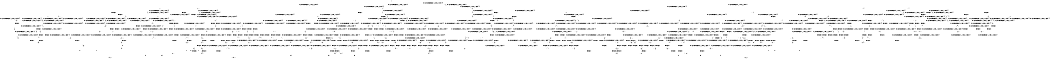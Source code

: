 digraph BCG {
size = "7, 10.5";
center = TRUE;
node [shape = circle];
0 [peripheries = 2];
0 -> 1 [label = "EX !0 !ATOMIC_EXCH_BRANCH (1, +1, TRUE, +0, 3, TRUE) !{0}"];
0 -> 2 [label = "EX !2 !ATOMIC_EXCH_BRANCH (1, +1, TRUE, +1, 1, FALSE) !{0}"];
0 -> 3 [label = "EX !1 !ATOMIC_EXCH_BRANCH (1, +0, TRUE, +0, 1, TRUE) !{0}"];
0 -> 4 [label = "EX !0 !ATOMIC_EXCH_BRANCH (1, +1, TRUE, +0, 3, TRUE) !{0}"];
1 -> 5 [label = "EX !2 !ATOMIC_EXCH_BRANCH (1, +1, TRUE, +1, 1, TRUE) !{0}"];
1 -> 6 [label = "EX !1 !ATOMIC_EXCH_BRANCH (1, +0, TRUE, +0, 1, FALSE) !{0}"];
1 -> 7 [label = "TERMINATE !0"];
2 -> 8 [label = "EX !0 !ATOMIC_EXCH_BRANCH (1, +1, TRUE, +0, 3, FALSE) !{0}"];
2 -> 9 [label = "EX !1 !ATOMIC_EXCH_BRANCH (1, +0, TRUE, +0, 1, FALSE) !{0}"];
2 -> 10 [label = "TERMINATE !2"];
2 -> 11 [label = "EX !0 !ATOMIC_EXCH_BRANCH (1, +1, TRUE, +0, 3, FALSE) !{0}"];
3 -> 3 [label = "EX !1 !ATOMIC_EXCH_BRANCH (1, +0, TRUE, +0, 1, TRUE) !{0}"];
3 -> 12 [label = "EX !0 !ATOMIC_EXCH_BRANCH (1, +1, TRUE, +0, 3, TRUE) !{0}"];
3 -> 13 [label = "EX !2 !ATOMIC_EXCH_BRANCH (1, +1, TRUE, +1, 1, FALSE) !{0}"];
3 -> 14 [label = "EX !0 !ATOMIC_EXCH_BRANCH (1, +1, TRUE, +0, 3, TRUE) !{0}"];
4 -> 15 [label = "EX !2 !ATOMIC_EXCH_BRANCH (1, +1, TRUE, +1, 1, TRUE) !{0}"];
4 -> 16 [label = "EX !1 !ATOMIC_EXCH_BRANCH (1, +0, TRUE, +0, 1, FALSE) !{0}"];
4 -> 17 [label = "TERMINATE !0"];
5 -> 5 [label = "EX !2 !ATOMIC_EXCH_BRANCH (1, +1, TRUE, +1, 1, TRUE) !{0}"];
5 -> 18 [label = "EX !1 !ATOMIC_EXCH_BRANCH (1, +0, TRUE, +0, 1, FALSE) !{0}"];
5 -> 19 [label = "TERMINATE !0"];
6 -> 20 [label = "EX !2 !ATOMIC_EXCH_BRANCH (1, +1, TRUE, +1, 1, FALSE) !{0}"];
6 -> 21 [label = "TERMINATE !0"];
6 -> 22 [label = "TERMINATE !1"];
7 -> 23 [label = "EX !2 !ATOMIC_EXCH_BRANCH (1, +1, TRUE, +1, 1, TRUE) !{1}"];
7 -> 24 [label = "EX !1 !ATOMIC_EXCH_BRANCH (1, +0, TRUE, +0, 1, FALSE) !{1}"];
7 -> 25 [label = "EX !1 !ATOMIC_EXCH_BRANCH (1, +0, TRUE, +0, 1, FALSE) !{1}"];
8 -> 26 [label = "EX !0 !ATOMIC_EXCH_BRANCH (1, +0, TRUE, +1, 1, TRUE) !{0}"];
8 -> 27 [label = "EX !1 !ATOMIC_EXCH_BRANCH (1, +0, TRUE, +0, 1, FALSE) !{0}"];
8 -> 28 [label = "TERMINATE !2"];
8 -> 29 [label = "EX !0 !ATOMIC_EXCH_BRANCH (1, +0, TRUE, +1, 1, TRUE) !{0}"];
9 -> 20 [label = "EX !0 !ATOMIC_EXCH_BRANCH (1, +1, TRUE, +0, 3, TRUE) !{0}"];
9 -> 30 [label = "TERMINATE !2"];
9 -> 31 [label = "TERMINATE !1"];
9 -> 32 [label = "EX !0 !ATOMIC_EXCH_BRANCH (1, +1, TRUE, +0, 3, TRUE) !{0}"];
10 -> 33 [label = "EX !0 !ATOMIC_EXCH_BRANCH (1, +1, TRUE, +0, 3, FALSE) !{0}"];
10 -> 34 [label = "EX !1 !ATOMIC_EXCH_BRANCH (1, +0, TRUE, +0, 1, FALSE) !{0}"];
10 -> 35 [label = "EX !0 !ATOMIC_EXCH_BRANCH (1, +1, TRUE, +0, 3, FALSE) !{0}"];
11 -> 36 [label = "EX !1 !ATOMIC_EXCH_BRANCH (1, +0, TRUE, +0, 1, FALSE) !{0}"];
11 -> 37 [label = "TERMINATE !2"];
11 -> 29 [label = "EX !0 !ATOMIC_EXCH_BRANCH (1, +0, TRUE, +1, 1, TRUE) !{0}"];
12 -> 6 [label = "EX !1 !ATOMIC_EXCH_BRANCH (1, +0, TRUE, +0, 1, FALSE) !{0}"];
12 -> 38 [label = "EX !2 !ATOMIC_EXCH_BRANCH (1, +1, TRUE, +1, 1, TRUE) !{0}"];
12 -> 39 [label = "TERMINATE !0"];
13 -> 9 [label = "EX !1 !ATOMIC_EXCH_BRANCH (1, +0, TRUE, +0, 1, FALSE) !{0}"];
13 -> 40 [label = "EX !0 !ATOMIC_EXCH_BRANCH (1, +1, TRUE, +0, 3, FALSE) !{0}"];
13 -> 41 [label = "TERMINATE !2"];
13 -> 42 [label = "EX !0 !ATOMIC_EXCH_BRANCH (1, +1, TRUE, +0, 3, FALSE) !{0}"];
14 -> 16 [label = "EX !1 !ATOMIC_EXCH_BRANCH (1, +0, TRUE, +0, 1, FALSE) !{0}"];
14 -> 43 [label = "EX !2 !ATOMIC_EXCH_BRANCH (1, +1, TRUE, +1, 1, TRUE) !{0}"];
14 -> 44 [label = "TERMINATE !0"];
15 -> 15 [label = "EX !2 !ATOMIC_EXCH_BRANCH (1, +1, TRUE, +1, 1, TRUE) !{0}"];
15 -> 45 [label = "EX !1 !ATOMIC_EXCH_BRANCH (1, +0, TRUE, +0, 1, FALSE) !{0}"];
15 -> 46 [label = "TERMINATE !0"];
16 -> 32 [label = "EX !2 !ATOMIC_EXCH_BRANCH (1, +1, TRUE, +1, 1, FALSE) !{0}"];
16 -> 47 [label = "TERMINATE !0"];
16 -> 48 [label = "TERMINATE !1"];
17 -> 49 [label = "EX !2 !ATOMIC_EXCH_BRANCH (1, +1, TRUE, +1, 1, TRUE) !{1}"];
17 -> 50 [label = "EX !1 !ATOMIC_EXCH_BRANCH (1, +0, TRUE, +0, 1, FALSE) !{1}"];
18 -> 20 [label = "EX !2 !ATOMIC_EXCH_BRANCH (1, +1, TRUE, +1, 1, FALSE) !{0}"];
18 -> 51 [label = "TERMINATE !0"];
18 -> 52 [label = "TERMINATE !1"];
19 -> 23 [label = "EX !2 !ATOMIC_EXCH_BRANCH (1, +1, TRUE, +1, 1, TRUE) !{1}"];
19 -> 53 [label = "EX !1 !ATOMIC_EXCH_BRANCH (1, +0, TRUE, +0, 1, FALSE) !{1}"];
19 -> 54 [label = "EX !1 !ATOMIC_EXCH_BRANCH (1, +0, TRUE, +0, 1, FALSE) !{1}"];
20 -> 55 [label = "TERMINATE !0"];
20 -> 56 [label = "TERMINATE !2"];
20 -> 57 [label = "TERMINATE !1"];
21 -> 58 [label = "EX !2 !ATOMIC_EXCH_BRANCH (1, +1, TRUE, +1, 1, FALSE) !{1}"];
21 -> 59 [label = "TERMINATE !1"];
22 -> 60 [label = "EX !2 !ATOMIC_EXCH_BRANCH (1, +1, TRUE, +1, 1, FALSE) !{0}"];
22 -> 61 [label = "TERMINATE !0"];
23 -> 23 [label = "EX !2 !ATOMIC_EXCH_BRANCH (1, +1, TRUE, +1, 1, TRUE) !{1}"];
23 -> 53 [label = "EX !1 !ATOMIC_EXCH_BRANCH (1, +0, TRUE, +0, 1, FALSE) !{1}"];
23 -> 54 [label = "EX !1 !ATOMIC_EXCH_BRANCH (1, +0, TRUE, +0, 1, FALSE) !{1}"];
24 -> 58 [label = "EX !2 !ATOMIC_EXCH_BRANCH (1, +1, TRUE, +1, 1, FALSE) !{1}"];
24 -> 59 [label = "TERMINATE !1"];
25 -> 62 [label = "EX !2 !ATOMIC_EXCH_BRANCH (1, +1, TRUE, +1, 1, FALSE) !{1}"];
25 -> 63 [label = "TERMINATE !1"];
26 -> 64 [label = "EX !0 !ATOMIC_EXCH_BRANCH (1, +1, TRUE, +0, 3, TRUE) !{0}"];
26 -> 65 [label = "EX !1 !ATOMIC_EXCH_BRANCH (1, +0, TRUE, +0, 1, TRUE) !{0}"];
26 -> 66 [label = "TERMINATE !2"];
26 -> 67 [label = "EX !0 !ATOMIC_EXCH_BRANCH (1, +1, TRUE, +0, 3, TRUE) !{0}"];
27 -> 68 [label = "EX !0 !ATOMIC_EXCH_BRANCH (1, +0, TRUE, +1, 1, FALSE) !{0}"];
27 -> 69 [label = "TERMINATE !2"];
27 -> 70 [label = "TERMINATE !1"];
27 -> 71 [label = "EX !0 !ATOMIC_EXCH_BRANCH (1, +0, TRUE, +1, 1, FALSE) !{0}"];
28 -> 72 [label = "EX !0 !ATOMIC_EXCH_BRANCH (1, +0, TRUE, +1, 1, TRUE) !{0}"];
28 -> 73 [label = "EX !1 !ATOMIC_EXCH_BRANCH (1, +0, TRUE, +0, 1, FALSE) !{0}"];
28 -> 74 [label = "EX !0 !ATOMIC_EXCH_BRANCH (1, +0, TRUE, +1, 1, TRUE) !{0}"];
29 -> 75 [label = "EX !1 !ATOMIC_EXCH_BRANCH (1, +0, TRUE, +0, 1, TRUE) !{0}"];
29 -> 76 [label = "TERMINATE !2"];
29 -> 67 [label = "EX !0 !ATOMIC_EXCH_BRANCH (1, +1, TRUE, +0, 3, TRUE) !{0}"];
30 -> 77 [label = "EX !0 !ATOMIC_EXCH_BRANCH (1, +1, TRUE, +0, 3, TRUE) !{0}"];
30 -> 78 [label = "TERMINATE !1"];
30 -> 79 [label = "EX !0 !ATOMIC_EXCH_BRANCH (1, +1, TRUE, +0, 3, TRUE) !{0}"];
31 -> 60 [label = "EX !0 !ATOMIC_EXCH_BRANCH (1, +1, TRUE, +0, 3, TRUE) !{0}"];
31 -> 78 [label = "TERMINATE !2"];
31 -> 80 [label = "EX !0 !ATOMIC_EXCH_BRANCH (1, +1, TRUE, +0, 3, TRUE) !{0}"];
32 -> 81 [label = "TERMINATE !0"];
32 -> 82 [label = "TERMINATE !2"];
32 -> 83 [label = "TERMINATE !1"];
33 -> 72 [label = "EX !0 !ATOMIC_EXCH_BRANCH (1, +0, TRUE, +1, 1, TRUE) !{0}"];
33 -> 73 [label = "EX !1 !ATOMIC_EXCH_BRANCH (1, +0, TRUE, +0, 1, FALSE) !{0}"];
33 -> 74 [label = "EX !0 !ATOMIC_EXCH_BRANCH (1, +0, TRUE, +1, 1, TRUE) !{0}"];
34 -> 77 [label = "EX !0 !ATOMIC_EXCH_BRANCH (1, +1, TRUE, +0, 3, TRUE) !{0}"];
34 -> 78 [label = "TERMINATE !1"];
34 -> 79 [label = "EX !0 !ATOMIC_EXCH_BRANCH (1, +1, TRUE, +0, 3, TRUE) !{0}"];
35 -> 84 [label = "EX !1 !ATOMIC_EXCH_BRANCH (1, +0, TRUE, +0, 1, FALSE) !{0}"];
35 -> 74 [label = "EX !0 !ATOMIC_EXCH_BRANCH (1, +0, TRUE, +1, 1, TRUE) !{0}"];
36 -> 85 [label = "TERMINATE !2"];
36 -> 86 [label = "TERMINATE !1"];
36 -> 71 [label = "EX !0 !ATOMIC_EXCH_BRANCH (1, +0, TRUE, +1, 1, FALSE) !{0}"];
37 -> 84 [label = "EX !1 !ATOMIC_EXCH_BRANCH (1, +0, TRUE, +0, 1, FALSE) !{0}"];
37 -> 74 [label = "EX !0 !ATOMIC_EXCH_BRANCH (1, +0, TRUE, +1, 1, TRUE) !{0}"];
38 -> 18 [label = "EX !1 !ATOMIC_EXCH_BRANCH (1, +0, TRUE, +0, 1, FALSE) !{0}"];
38 -> 38 [label = "EX !2 !ATOMIC_EXCH_BRANCH (1, +1, TRUE, +1, 1, TRUE) !{0}"];
38 -> 87 [label = "TERMINATE !0"];
39 -> 24 [label = "EX !1 !ATOMIC_EXCH_BRANCH (1, +0, TRUE, +0, 1, FALSE) !{1}"];
39 -> 88 [label = "EX !2 !ATOMIC_EXCH_BRANCH (1, +1, TRUE, +1, 1, TRUE) !{1}"];
39 -> 25 [label = "EX !1 !ATOMIC_EXCH_BRANCH (1, +0, TRUE, +0, 1, FALSE) !{1}"];
40 -> 89 [label = "EX !0 !ATOMIC_EXCH_BRANCH (1, +0, TRUE, +1, 1, TRUE) !{0}"];
40 -> 27 [label = "EX !1 !ATOMIC_EXCH_BRANCH (1, +0, TRUE, +0, 1, FALSE) !{0}"];
40 -> 90 [label = "TERMINATE !2"];
40 -> 91 [label = "EX !0 !ATOMIC_EXCH_BRANCH (1, +0, TRUE, +1, 1, TRUE) !{0}"];
41 -> 34 [label = "EX !1 !ATOMIC_EXCH_BRANCH (1, +0, TRUE, +0, 1, FALSE) !{0}"];
41 -> 92 [label = "EX !0 !ATOMIC_EXCH_BRANCH (1, +1, TRUE, +0, 3, FALSE) !{0}"];
41 -> 93 [label = "EX !0 !ATOMIC_EXCH_BRANCH (1, +1, TRUE, +0, 3, FALSE) !{0}"];
42 -> 36 [label = "EX !1 !ATOMIC_EXCH_BRANCH (1, +0, TRUE, +0, 1, FALSE) !{0}"];
42 -> 94 [label = "TERMINATE !2"];
42 -> 91 [label = "EX !0 !ATOMIC_EXCH_BRANCH (1, +0, TRUE, +1, 1, TRUE) !{0}"];
43 -> 45 [label = "EX !1 !ATOMIC_EXCH_BRANCH (1, +0, TRUE, +0, 1, FALSE) !{0}"];
43 -> 43 [label = "EX !2 !ATOMIC_EXCH_BRANCH (1, +1, TRUE, +1, 1, TRUE) !{0}"];
43 -> 95 [label = "TERMINATE !0"];
44 -> 50 [label = "EX !1 !ATOMIC_EXCH_BRANCH (1, +0, TRUE, +0, 1, FALSE) !{1}"];
44 -> 96 [label = "EX !2 !ATOMIC_EXCH_BRANCH (1, +1, TRUE, +1, 1, TRUE) !{1}"];
45 -> 32 [label = "EX !2 !ATOMIC_EXCH_BRANCH (1, +1, TRUE, +1, 1, FALSE) !{0}"];
45 -> 97 [label = "TERMINATE !0"];
45 -> 98 [label = "TERMINATE !1"];
46 -> 49 [label = "EX !2 !ATOMIC_EXCH_BRANCH (1, +1, TRUE, +1, 1, TRUE) !{1}"];
46 -> 99 [label = "EX !1 !ATOMIC_EXCH_BRANCH (1, +0, TRUE, +0, 1, FALSE) !{1}"];
47 -> 100 [label = "EX !2 !ATOMIC_EXCH_BRANCH (1, +1, TRUE, +1, 1, FALSE) !{1}"];
47 -> 101 [label = "TERMINATE !1"];
48 -> 80 [label = "EX !2 !ATOMIC_EXCH_BRANCH (1, +1, TRUE, +1, 1, FALSE) !{0}"];
48 -> 102 [label = "TERMINATE !0"];
49 -> 49 [label = "EX !2 !ATOMIC_EXCH_BRANCH (1, +1, TRUE, +1, 1, TRUE) !{1}"];
49 -> 99 [label = "EX !1 !ATOMIC_EXCH_BRANCH (1, +0, TRUE, +0, 1, FALSE) !{1}"];
50 -> 100 [label = "EX !2 !ATOMIC_EXCH_BRANCH (1, +1, TRUE, +1, 1, FALSE) !{1}"];
50 -> 101 [label = "TERMINATE !1"];
51 -> 58 [label = "EX !2 !ATOMIC_EXCH_BRANCH (1, +1, TRUE, +1, 1, FALSE) !{1}"];
51 -> 103 [label = "TERMINATE !1"];
52 -> 60 [label = "EX !2 !ATOMIC_EXCH_BRANCH (1, +1, TRUE, +1, 1, FALSE) !{0}"];
52 -> 104 [label = "TERMINATE !0"];
53 -> 58 [label = "EX !2 !ATOMIC_EXCH_BRANCH (1, +1, TRUE, +1, 1, FALSE) !{1}"];
53 -> 103 [label = "TERMINATE !1"];
54 -> 62 [label = "EX !2 !ATOMIC_EXCH_BRANCH (1, +1, TRUE, +1, 1, FALSE) !{1}"];
54 -> 105 [label = "TERMINATE !1"];
55 -> 106 [label = "TERMINATE !2"];
55 -> 107 [label = "TERMINATE !1"];
56 -> 108 [label = "TERMINATE !0"];
56 -> 109 [label = "TERMINATE !1"];
57 -> 110 [label = "TERMINATE !0"];
57 -> 109 [label = "TERMINATE !2"];
58 -> 106 [label = "TERMINATE !2"];
58 -> 107 [label = "TERMINATE !1"];
59 -> 111 [label = "EX !2 !ATOMIC_EXCH_BRANCH (1, +1, TRUE, +1, 1, FALSE) !{2}"];
59 -> 112 [label = "EX !2 !ATOMIC_EXCH_BRANCH (1, +1, TRUE, +1, 1, FALSE) !{2}"];
60 -> 110 [label = "TERMINATE !0"];
60 -> 109 [label = "TERMINATE !2"];
61 -> 111 [label = "EX !2 !ATOMIC_EXCH_BRANCH (1, +1, TRUE, +1, 1, FALSE) !{2}"];
61 -> 112 [label = "EX !2 !ATOMIC_EXCH_BRANCH (1, +1, TRUE, +1, 1, FALSE) !{2}"];
62 -> 113 [label = "TERMINATE !2"];
62 -> 114 [label = "TERMINATE !1"];
63 -> 115 [label = "EX !2 !ATOMIC_EXCH_BRANCH (1, +1, TRUE, +1, 1, FALSE) !{2}"];
64 -> 116 [label = "EX !1 !ATOMIC_EXCH_BRANCH (1, +0, TRUE, +0, 1, FALSE) !{0}"];
64 -> 117 [label = "TERMINATE !0"];
64 -> 118 [label = "TERMINATE !2"];
65 -> 119 [label = "EX !0 !ATOMIC_EXCH_BRANCH (1, +1, TRUE, +0, 3, TRUE) !{0}"];
65 -> 65 [label = "EX !1 !ATOMIC_EXCH_BRANCH (1, +0, TRUE, +0, 1, TRUE) !{0}"];
65 -> 120 [label = "TERMINATE !2"];
65 -> 121 [label = "EX !0 !ATOMIC_EXCH_BRANCH (1, +1, TRUE, +0, 3, TRUE) !{0}"];
66 -> 122 [label = "EX !0 !ATOMIC_EXCH_BRANCH (1, +1, TRUE, +0, 3, TRUE) !{0}"];
66 -> 123 [label = "EX !1 !ATOMIC_EXCH_BRANCH (1, +0, TRUE, +0, 1, TRUE) !{0}"];
66 -> 124 [label = "EX !0 !ATOMIC_EXCH_BRANCH (1, +1, TRUE, +0, 3, TRUE) !{0}"];
67 -> 125 [label = "EX !1 !ATOMIC_EXCH_BRANCH (1, +0, TRUE, +0, 1, FALSE) !{0}"];
67 -> 126 [label = "TERMINATE !0"];
67 -> 127 [label = "TERMINATE !2"];
68 -> 128 [label = "TERMINATE !0"];
68 -> 129 [label = "TERMINATE !2"];
68 -> 130 [label = "TERMINATE !1"];
69 -> 131 [label = "EX !0 !ATOMIC_EXCH_BRANCH (1, +0, TRUE, +1, 1, FALSE) !{0}"];
69 -> 132 [label = "TERMINATE !1"];
69 -> 133 [label = "EX !0 !ATOMIC_EXCH_BRANCH (1, +0, TRUE, +1, 1, FALSE) !{0}"];
70 -> 134 [label = "EX !0 !ATOMIC_EXCH_BRANCH (1, +0, TRUE, +1, 1, FALSE) !{0}"];
70 -> 132 [label = "TERMINATE !2"];
70 -> 135 [label = "EX !0 !ATOMIC_EXCH_BRANCH (1, +0, TRUE, +1, 1, FALSE) !{0}"];
71 -> 136 [label = "TERMINATE !0"];
71 -> 137 [label = "TERMINATE !2"];
71 -> 138 [label = "TERMINATE !1"];
72 -> 122 [label = "EX !0 !ATOMIC_EXCH_BRANCH (1, +1, TRUE, +0, 3, TRUE) !{0}"];
72 -> 123 [label = "EX !1 !ATOMIC_EXCH_BRANCH (1, +0, TRUE, +0, 1, TRUE) !{0}"];
72 -> 124 [label = "EX !0 !ATOMIC_EXCH_BRANCH (1, +1, TRUE, +0, 3, TRUE) !{0}"];
73 -> 131 [label = "EX !0 !ATOMIC_EXCH_BRANCH (1, +0, TRUE, +1, 1, FALSE) !{0}"];
73 -> 132 [label = "TERMINATE !1"];
73 -> 133 [label = "EX !0 !ATOMIC_EXCH_BRANCH (1, +0, TRUE, +1, 1, FALSE) !{0}"];
74 -> 139 [label = "EX !1 !ATOMIC_EXCH_BRANCH (1, +0, TRUE, +0, 1, TRUE) !{0}"];
74 -> 124 [label = "EX !0 !ATOMIC_EXCH_BRANCH (1, +1, TRUE, +0, 3, TRUE) !{0}"];
75 -> 75 [label = "EX !1 !ATOMIC_EXCH_BRANCH (1, +0, TRUE, +0, 1, TRUE) !{0}"];
75 -> 140 [label = "TERMINATE !2"];
75 -> 121 [label = "EX !0 !ATOMIC_EXCH_BRANCH (1, +1, TRUE, +0, 3, TRUE) !{0}"];
76 -> 139 [label = "EX !1 !ATOMIC_EXCH_BRANCH (1, +0, TRUE, +0, 1, TRUE) !{0}"];
76 -> 124 [label = "EX !0 !ATOMIC_EXCH_BRANCH (1, +1, TRUE, +0, 3, TRUE) !{0}"];
77 -> 108 [label = "TERMINATE !0"];
77 -> 109 [label = "TERMINATE !1"];
78 -> 141 [label = "EX !0 !ATOMIC_EXCH_BRANCH (1, +1, TRUE, +0, 3, TRUE) !{0}"];
78 -> 142 [label = "EX !0 !ATOMIC_EXCH_BRANCH (1, +1, TRUE, +0, 3, TRUE) !{0}"];
79 -> 143 [label = "TERMINATE !0"];
79 -> 144 [label = "TERMINATE !1"];
80 -> 145 [label = "TERMINATE !0"];
80 -> 144 [label = "TERMINATE !2"];
81 -> 146 [label = "TERMINATE !2"];
81 -> 147 [label = "TERMINATE !1"];
82 -> 143 [label = "TERMINATE !0"];
82 -> 144 [label = "TERMINATE !1"];
83 -> 145 [label = "TERMINATE !0"];
83 -> 144 [label = "TERMINATE !2"];
84 -> 148 [label = "TERMINATE !1"];
84 -> 133 [label = "EX !0 !ATOMIC_EXCH_BRANCH (1, +0, TRUE, +1, 1, FALSE) !{0}"];
85 -> 148 [label = "TERMINATE !1"];
85 -> 133 [label = "EX !0 !ATOMIC_EXCH_BRANCH (1, +0, TRUE, +1, 1, FALSE) !{0}"];
86 -> 148 [label = "TERMINATE !2"];
86 -> 135 [label = "EX !0 !ATOMIC_EXCH_BRANCH (1, +0, TRUE, +1, 1, FALSE) !{0}"];
87 -> 53 [label = "EX !1 !ATOMIC_EXCH_BRANCH (1, +0, TRUE, +0, 1, FALSE) !{1}"];
87 -> 88 [label = "EX !2 !ATOMIC_EXCH_BRANCH (1, +1, TRUE, +1, 1, TRUE) !{1}"];
87 -> 54 [label = "EX !1 !ATOMIC_EXCH_BRANCH (1, +0, TRUE, +0, 1, FALSE) !{1}"];
88 -> 53 [label = "EX !1 !ATOMIC_EXCH_BRANCH (1, +0, TRUE, +0, 1, FALSE) !{1}"];
88 -> 88 [label = "EX !2 !ATOMIC_EXCH_BRANCH (1, +1, TRUE, +1, 1, TRUE) !{1}"];
88 -> 54 [label = "EX !1 !ATOMIC_EXCH_BRANCH (1, +0, TRUE, +0, 1, FALSE) !{1}"];
89 -> 119 [label = "EX !0 !ATOMIC_EXCH_BRANCH (1, +1, TRUE, +0, 3, TRUE) !{0}"];
89 -> 65 [label = "EX !1 !ATOMIC_EXCH_BRANCH (1, +0, TRUE, +0, 1, TRUE) !{0}"];
89 -> 120 [label = "TERMINATE !2"];
89 -> 121 [label = "EX !0 !ATOMIC_EXCH_BRANCH (1, +1, TRUE, +0, 3, TRUE) !{0}"];
90 -> 149 [label = "EX !0 !ATOMIC_EXCH_BRANCH (1, +0, TRUE, +1, 1, TRUE) !{0}"];
90 -> 73 [label = "EX !1 !ATOMIC_EXCH_BRANCH (1, +0, TRUE, +0, 1, FALSE) !{0}"];
90 -> 150 [label = "EX !0 !ATOMIC_EXCH_BRANCH (1, +0, TRUE, +1, 1, TRUE) !{0}"];
91 -> 75 [label = "EX !1 !ATOMIC_EXCH_BRANCH (1, +0, TRUE, +0, 1, TRUE) !{0}"];
91 -> 140 [label = "TERMINATE !2"];
91 -> 121 [label = "EX !0 !ATOMIC_EXCH_BRANCH (1, +1, TRUE, +0, 3, TRUE) !{0}"];
92 -> 149 [label = "EX !0 !ATOMIC_EXCH_BRANCH (1, +0, TRUE, +1, 1, TRUE) !{0}"];
92 -> 73 [label = "EX !1 !ATOMIC_EXCH_BRANCH (1, +0, TRUE, +0, 1, FALSE) !{0}"];
92 -> 150 [label = "EX !0 !ATOMIC_EXCH_BRANCH (1, +0, TRUE, +1, 1, TRUE) !{0}"];
93 -> 84 [label = "EX !1 !ATOMIC_EXCH_BRANCH (1, +0, TRUE, +0, 1, FALSE) !{0}"];
93 -> 150 [label = "EX !0 !ATOMIC_EXCH_BRANCH (1, +0, TRUE, +1, 1, TRUE) !{0}"];
94 -> 84 [label = "EX !1 !ATOMIC_EXCH_BRANCH (1, +0, TRUE, +0, 1, FALSE) !{0}"];
94 -> 150 [label = "EX !0 !ATOMIC_EXCH_BRANCH (1, +0, TRUE, +1, 1, TRUE) !{0}"];
95 -> 99 [label = "EX !1 !ATOMIC_EXCH_BRANCH (1, +0, TRUE, +0, 1, FALSE) !{1}"];
95 -> 96 [label = "EX !2 !ATOMIC_EXCH_BRANCH (1, +1, TRUE, +1, 1, TRUE) !{1}"];
96 -> 99 [label = "EX !1 !ATOMIC_EXCH_BRANCH (1, +0, TRUE, +0, 1, FALSE) !{1}"];
96 -> 96 [label = "EX !2 !ATOMIC_EXCH_BRANCH (1, +1, TRUE, +1, 1, TRUE) !{1}"];
97 -> 100 [label = "EX !2 !ATOMIC_EXCH_BRANCH (1, +1, TRUE, +1, 1, FALSE) !{1}"];
97 -> 151 [label = "TERMINATE !1"];
98 -> 80 [label = "EX !2 !ATOMIC_EXCH_BRANCH (1, +1, TRUE, +1, 1, FALSE) !{0}"];
98 -> 152 [label = "TERMINATE !0"];
99 -> 100 [label = "EX !2 !ATOMIC_EXCH_BRANCH (1, +1, TRUE, +1, 1, FALSE) !{1}"];
99 -> 151 [label = "TERMINATE !1"];
100 -> 146 [label = "TERMINATE !2"];
100 -> 147 [label = "TERMINATE !1"];
101 -> 153 [label = "EX !2 !ATOMIC_EXCH_BRANCH (1, +1, TRUE, +1, 1, FALSE) !{2}"];
102 -> 153 [label = "EX !2 !ATOMIC_EXCH_BRANCH (1, +1, TRUE, +1, 1, FALSE) !{2}"];
103 -> 111 [label = "EX !2 !ATOMIC_EXCH_BRANCH (1, +1, TRUE, +1, 1, FALSE) !{2}"];
103 -> 112 [label = "EX !2 !ATOMIC_EXCH_BRANCH (1, +1, TRUE, +1, 1, FALSE) !{2}"];
104 -> 111 [label = "EX !2 !ATOMIC_EXCH_BRANCH (1, +1, TRUE, +1, 1, FALSE) !{2}"];
104 -> 112 [label = "EX !2 !ATOMIC_EXCH_BRANCH (1, +1, TRUE, +1, 1, FALSE) !{2}"];
105 -> 115 [label = "EX !2 !ATOMIC_EXCH_BRANCH (1, +1, TRUE, +1, 1, FALSE) !{2}"];
106 -> 154 [label = "TERMINATE !1"];
107 -> 155 [label = "TERMINATE !2"];
108 -> 154 [label = "TERMINATE !1"];
109 -> 156 [label = "TERMINATE !0"];
110 -> 155 [label = "TERMINATE !2"];
111 -> 155 [label = "TERMINATE !2"];
112 -> 157 [label = "TERMINATE !2"];
113 -> 158 [label = "TERMINATE !1"];
114 -> 159 [label = "TERMINATE !2"];
115 -> 159 [label = "TERMINATE !2"];
116 -> 128 [label = "TERMINATE !0"];
116 -> 129 [label = "TERMINATE !2"];
116 -> 130 [label = "TERMINATE !1"];
117 -> 160 [label = "EX !1 !ATOMIC_EXCH_BRANCH (1, +0, TRUE, +0, 1, FALSE) !{1}"];
117 -> 161 [label = "TERMINATE !2"];
117 -> 162 [label = "EX !1 !ATOMIC_EXCH_BRANCH (1, +0, TRUE, +0, 1, FALSE) !{1}"];
118 -> 163 [label = "EX !1 !ATOMIC_EXCH_BRANCH (1, +0, TRUE, +0, 1, FALSE) !{0}"];
118 -> 164 [label = "TERMINATE !0"];
119 -> 116 [label = "EX !1 !ATOMIC_EXCH_BRANCH (1, +0, TRUE, +0, 1, FALSE) !{0}"];
119 -> 165 [label = "TERMINATE !0"];
119 -> 166 [label = "TERMINATE !2"];
120 -> 167 [label = "EX !0 !ATOMIC_EXCH_BRANCH (1, +1, TRUE, +0, 3, TRUE) !{0}"];
120 -> 123 [label = "EX !1 !ATOMIC_EXCH_BRANCH (1, +0, TRUE, +0, 1, TRUE) !{0}"];
120 -> 168 [label = "EX !0 !ATOMIC_EXCH_BRANCH (1, +1, TRUE, +0, 3, TRUE) !{0}"];
121 -> 125 [label = "EX !1 !ATOMIC_EXCH_BRANCH (1, +0, TRUE, +0, 1, FALSE) !{0}"];
121 -> 169 [label = "TERMINATE !0"];
121 -> 170 [label = "TERMINATE !2"];
122 -> 163 [label = "EX !1 !ATOMIC_EXCH_BRANCH (1, +0, TRUE, +0, 1, FALSE) !{0}"];
122 -> 164 [label = "TERMINATE !0"];
123 -> 167 [label = "EX !0 !ATOMIC_EXCH_BRANCH (1, +1, TRUE, +0, 3, TRUE) !{0}"];
123 -> 123 [label = "EX !1 !ATOMIC_EXCH_BRANCH (1, +0, TRUE, +0, 1, TRUE) !{0}"];
123 -> 168 [label = "EX !0 !ATOMIC_EXCH_BRANCH (1, +1, TRUE, +0, 3, TRUE) !{0}"];
124 -> 171 [label = "EX !1 !ATOMIC_EXCH_BRANCH (1, +0, TRUE, +0, 1, FALSE) !{0}"];
124 -> 172 [label = "TERMINATE !0"];
125 -> 136 [label = "TERMINATE !0"];
125 -> 137 [label = "TERMINATE !2"];
125 -> 138 [label = "TERMINATE !1"];
126 -> 173 [label = "EX !1 !ATOMIC_EXCH_BRANCH (1, +0, TRUE, +0, 1, FALSE) !{1}"];
126 -> 174 [label = "TERMINATE !2"];
127 -> 171 [label = "EX !1 !ATOMIC_EXCH_BRANCH (1, +0, TRUE, +0, 1, FALSE) !{0}"];
127 -> 172 [label = "TERMINATE !0"];
128 -> 175 [label = "TERMINATE !2"];
128 -> 176 [label = "TERMINATE !1"];
129 -> 177 [label = "TERMINATE !0"];
129 -> 178 [label = "TERMINATE !1"];
130 -> 179 [label = "TERMINATE !0"];
130 -> 178 [label = "TERMINATE !2"];
131 -> 177 [label = "TERMINATE !0"];
131 -> 178 [label = "TERMINATE !1"];
132 -> 180 [label = "EX !0 !ATOMIC_EXCH_BRANCH (1, +0, TRUE, +1, 1, FALSE) !{0}"];
132 -> 181 [label = "EX !0 !ATOMIC_EXCH_BRANCH (1, +0, TRUE, +1, 1, FALSE) !{0}"];
133 -> 182 [label = "TERMINATE !0"];
133 -> 183 [label = "TERMINATE !1"];
134 -> 179 [label = "TERMINATE !0"];
134 -> 178 [label = "TERMINATE !2"];
135 -> 184 [label = "TERMINATE !0"];
135 -> 183 [label = "TERMINATE !2"];
136 -> 185 [label = "TERMINATE !2"];
136 -> 186 [label = "TERMINATE !1"];
137 -> 182 [label = "TERMINATE !0"];
137 -> 183 [label = "TERMINATE !1"];
138 -> 184 [label = "TERMINATE !0"];
138 -> 183 [label = "TERMINATE !2"];
139 -> 139 [label = "EX !1 !ATOMIC_EXCH_BRANCH (1, +0, TRUE, +0, 1, TRUE) !{0}"];
139 -> 168 [label = "EX !0 !ATOMIC_EXCH_BRANCH (1, +1, TRUE, +0, 3, TRUE) !{0}"];
140 -> 139 [label = "EX !1 !ATOMIC_EXCH_BRANCH (1, +0, TRUE, +0, 1, TRUE) !{0}"];
140 -> 168 [label = "EX !0 !ATOMIC_EXCH_BRANCH (1, +1, TRUE, +0, 3, TRUE) !{0}"];
141 -> 156 [label = "TERMINATE !0"];
142 -> 187 [label = "TERMINATE !0"];
143 -> 188 [label = "TERMINATE !1"];
144 -> 187 [label = "TERMINATE !0"];
145 -> 189 [label = "TERMINATE !2"];
146 -> 188 [label = "TERMINATE !1"];
147 -> 189 [label = "TERMINATE !2"];
148 -> 181 [label = "EX !0 !ATOMIC_EXCH_BRANCH (1, +0, TRUE, +1, 1, FALSE) !{0}"];
149 -> 167 [label = "EX !0 !ATOMIC_EXCH_BRANCH (1, +1, TRUE, +0, 3, TRUE) !{0}"];
149 -> 123 [label = "EX !1 !ATOMIC_EXCH_BRANCH (1, +0, TRUE, +0, 1, TRUE) !{0}"];
149 -> 168 [label = "EX !0 !ATOMIC_EXCH_BRANCH (1, +1, TRUE, +0, 3, TRUE) !{0}"];
150 -> 139 [label = "EX !1 !ATOMIC_EXCH_BRANCH (1, +0, TRUE, +0, 1, TRUE) !{0}"];
150 -> 168 [label = "EX !0 !ATOMIC_EXCH_BRANCH (1, +1, TRUE, +0, 3, TRUE) !{0}"];
151 -> 153 [label = "EX !2 !ATOMIC_EXCH_BRANCH (1, +1, TRUE, +1, 1, FALSE) !{2}"];
152 -> 153 [label = "EX !2 !ATOMIC_EXCH_BRANCH (1, +1, TRUE, +1, 1, FALSE) !{2}"];
153 -> 189 [label = "TERMINATE !2"];
154 -> 190 [label = "exit"];
155 -> 190 [label = "exit"];
156 -> 190 [label = "exit"];
157 -> 191 [label = "exit"];
158 -> 192 [label = "exit"];
159 -> 192 [label = "exit"];
160 -> 175 [label = "TERMINATE !2"];
160 -> 176 [label = "TERMINATE !1"];
161 -> 193 [label = "EX !1 !ATOMIC_EXCH_BRANCH (1, +0, TRUE, +0, 1, FALSE) !{1}"];
161 -> 194 [label = "EX !1 !ATOMIC_EXCH_BRANCH (1, +0, TRUE, +0, 1, FALSE) !{1}"];
162 -> 195 [label = "TERMINATE !2"];
162 -> 196 [label = "TERMINATE !1"];
163 -> 177 [label = "TERMINATE !0"];
163 -> 178 [label = "TERMINATE !1"];
164 -> 193 [label = "EX !1 !ATOMIC_EXCH_BRANCH (1, +0, TRUE, +0, 1, FALSE) !{1}"];
164 -> 194 [label = "EX !1 !ATOMIC_EXCH_BRANCH (1, +0, TRUE, +0, 1, FALSE) !{1}"];
165 -> 160 [label = "EX !1 !ATOMIC_EXCH_BRANCH (1, +0, TRUE, +0, 1, FALSE) !{1}"];
165 -> 197 [label = "TERMINATE !2"];
165 -> 162 [label = "EX !1 !ATOMIC_EXCH_BRANCH (1, +0, TRUE, +0, 1, FALSE) !{1}"];
166 -> 163 [label = "EX !1 !ATOMIC_EXCH_BRANCH (1, +0, TRUE, +0, 1, FALSE) !{0}"];
166 -> 198 [label = "TERMINATE !0"];
167 -> 163 [label = "EX !1 !ATOMIC_EXCH_BRANCH (1, +0, TRUE, +0, 1, FALSE) !{0}"];
167 -> 198 [label = "TERMINATE !0"];
168 -> 171 [label = "EX !1 !ATOMIC_EXCH_BRANCH (1, +0, TRUE, +0, 1, FALSE) !{0}"];
168 -> 199 [label = "TERMINATE !0"];
169 -> 173 [label = "EX !1 !ATOMIC_EXCH_BRANCH (1, +0, TRUE, +0, 1, FALSE) !{1}"];
169 -> 200 [label = "TERMINATE !2"];
170 -> 171 [label = "EX !1 !ATOMIC_EXCH_BRANCH (1, +0, TRUE, +0, 1, FALSE) !{0}"];
170 -> 199 [label = "TERMINATE !0"];
171 -> 182 [label = "TERMINATE !0"];
171 -> 183 [label = "TERMINATE !1"];
172 -> 201 [label = "EX !1 !ATOMIC_EXCH_BRANCH (1, +0, TRUE, +0, 1, FALSE) !{1}"];
173 -> 185 [label = "TERMINATE !2"];
173 -> 186 [label = "TERMINATE !1"];
174 -> 201 [label = "EX !1 !ATOMIC_EXCH_BRANCH (1, +0, TRUE, +0, 1, FALSE) !{1}"];
175 -> 202 [label = "TERMINATE !1"];
176 -> 203 [label = "TERMINATE !2"];
177 -> 202 [label = "TERMINATE !1"];
178 -> 204 [label = "TERMINATE !0"];
179 -> 203 [label = "TERMINATE !2"];
180 -> 204 [label = "TERMINATE !0"];
181 -> 205 [label = "TERMINATE !0"];
182 -> 206 [label = "TERMINATE !1"];
183 -> 205 [label = "TERMINATE !0"];
184 -> 207 [label = "TERMINATE !2"];
185 -> 206 [label = "TERMINATE !1"];
186 -> 207 [label = "TERMINATE !2"];
187 -> 208 [label = "exit"];
188 -> 208 [label = "exit"];
189 -> 208 [label = "exit"];
193 -> 202 [label = "TERMINATE !1"];
194 -> 209 [label = "TERMINATE !1"];
195 -> 209 [label = "TERMINATE !1"];
196 -> 210 [label = "TERMINATE !2"];
197 -> 193 [label = "EX !1 !ATOMIC_EXCH_BRANCH (1, +0, TRUE, +0, 1, FALSE) !{1}"];
197 -> 194 [label = "EX !1 !ATOMIC_EXCH_BRANCH (1, +0, TRUE, +0, 1, FALSE) !{1}"];
198 -> 193 [label = "EX !1 !ATOMIC_EXCH_BRANCH (1, +0, TRUE, +0, 1, FALSE) !{1}"];
198 -> 194 [label = "EX !1 !ATOMIC_EXCH_BRANCH (1, +0, TRUE, +0, 1, FALSE) !{1}"];
199 -> 201 [label = "EX !1 !ATOMIC_EXCH_BRANCH (1, +0, TRUE, +0, 1, FALSE) !{1}"];
200 -> 201 [label = "EX !1 !ATOMIC_EXCH_BRANCH (1, +0, TRUE, +0, 1, FALSE) !{1}"];
201 -> 206 [label = "TERMINATE !1"];
202 -> 190 [label = "exit"];
203 -> 190 [label = "exit"];
204 -> 190 [label = "exit"];
205 -> 208 [label = "exit"];
206 -> 208 [label = "exit"];
207 -> 208 [label = "exit"];
209 -> 192 [label = "exit"];
210 -> 192 [label = "exit"];
}
